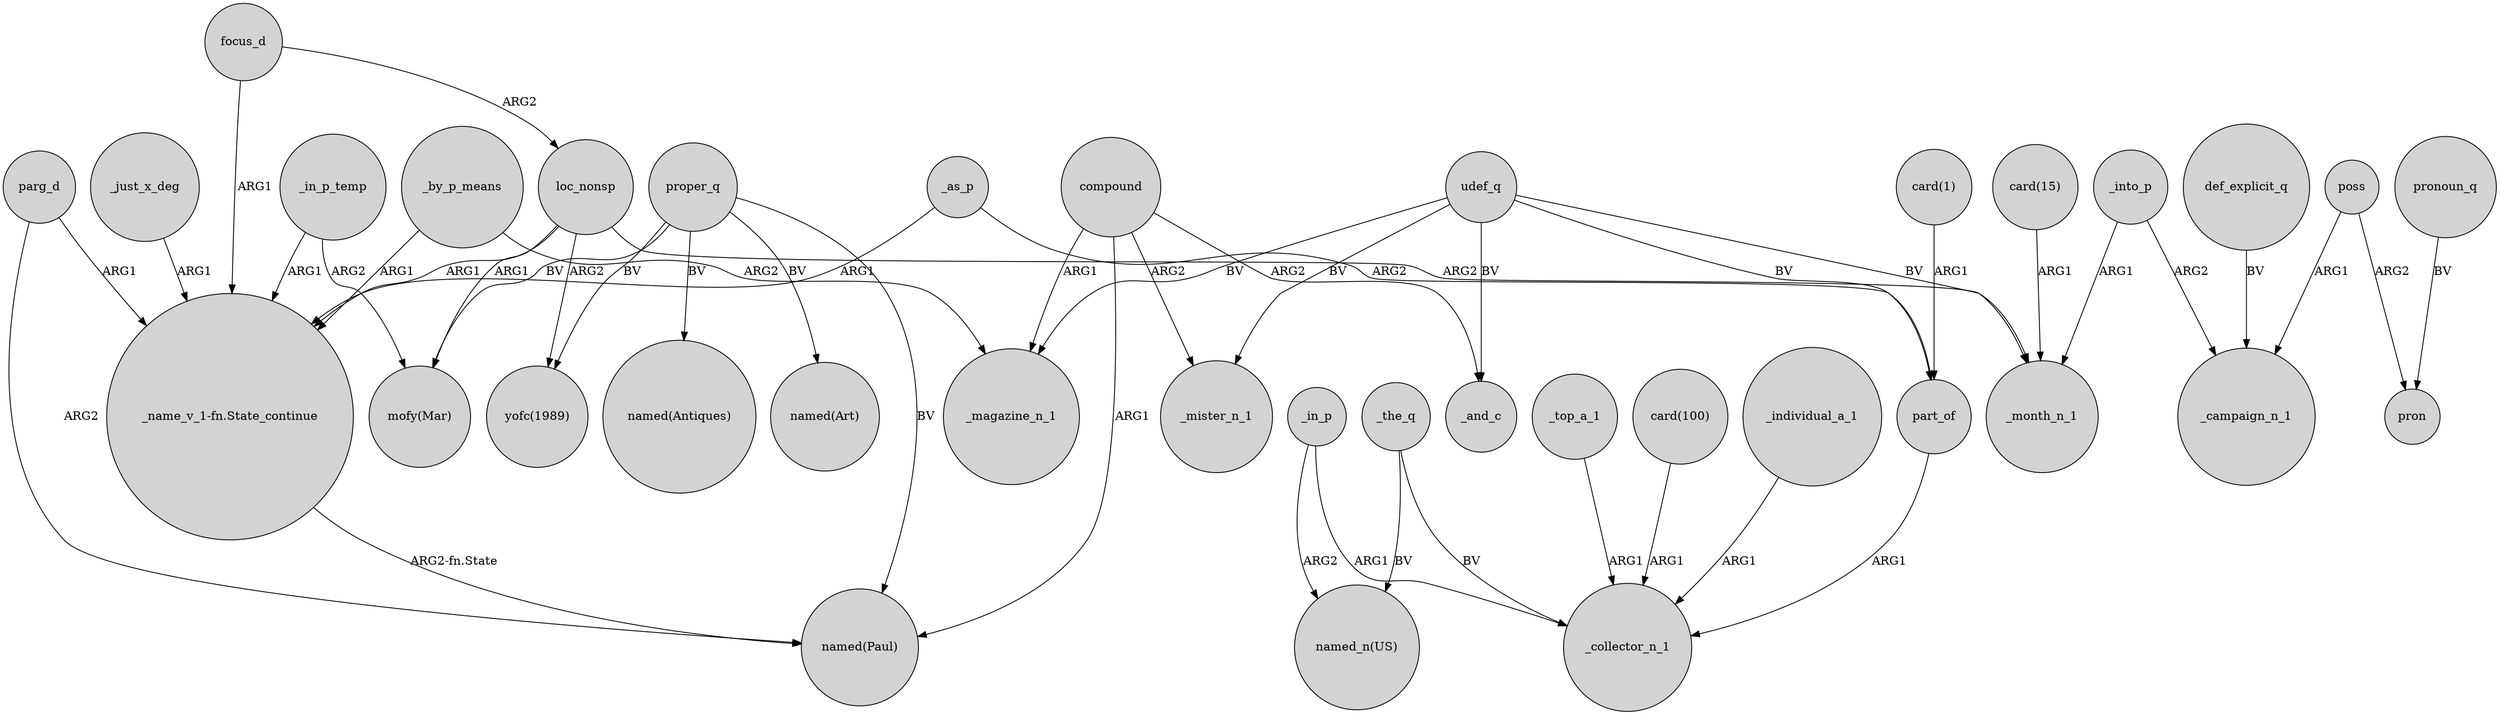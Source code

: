 digraph {
	node [shape=circle style=filled]
	_in_p_temp -> "_name_v_1-fn.State_continue" [label=ARG1]
	udef_q -> _month_n_1 [label=BV]
	proper_q -> "named(Art)" [label=BV]
	def_explicit_q -> _campaign_n_1 [label=BV]
	compound -> _mister_n_1 [label=ARG2]
	_as_p -> part_of [label=ARG2]
	_in_p -> "named_n(US)" [label=ARG2]
	_as_p -> "_name_v_1-fn.State_continue" [label=ARG1]
	_the_q -> "named_n(US)" [label=BV]
	udef_q -> part_of [label=BV]
	_in_p_temp -> "mofy(Mar)" [label=ARG2]
	focus_d -> loc_nonsp [label=ARG2]
	udef_q -> _and_c [label=BV]
	udef_q -> _mister_n_1 [label=BV]
	"card(1)" -> part_of [label=ARG1]
	compound -> _and_c [label=ARG2]
	_into_p -> _campaign_n_1 [label=ARG2]
	loc_nonsp -> _month_n_1 [label=ARG2]
	loc_nonsp -> "mofy(Mar)" [label=ARG1]
	pronoun_q -> pron [label=BV]
	compound -> _magazine_n_1 [label=ARG1]
	poss -> pron [label=ARG2]
	loc_nonsp -> "yofc(1989)" [label=ARG2]
	_by_p_means -> "_name_v_1-fn.State_continue" [label=ARG1]
	parg_d -> "named(Paul)" [label=ARG2]
	_just_x_deg -> "_name_v_1-fn.State_continue" [label=ARG1]
	_top_a_1 -> _collector_n_1 [label=ARG1]
	compound -> "named(Paul)" [label=ARG1]
	_into_p -> _month_n_1 [label=ARG1]
	parg_d -> "_name_v_1-fn.State_continue" [label=ARG1]
	proper_q -> "named(Paul)" [label=BV]
	_the_q -> _collector_n_1 [label=BV]
	loc_nonsp -> "_name_v_1-fn.State_continue" [label=ARG1]
	proper_q -> "yofc(1989)" [label=BV]
	focus_d -> "_name_v_1-fn.State_continue" [label=ARG1]
	proper_q -> "mofy(Mar)" [label=BV]
	_by_p_means -> _magazine_n_1 [label=ARG2]
	"_name_v_1-fn.State_continue" -> "named(Paul)" [label="ARG2-fn.State"]
	part_of -> _collector_n_1 [label=ARG1]
	"card(100)" -> _collector_n_1 [label=ARG1]
	_in_p -> _collector_n_1 [label=ARG1]
	udef_q -> _magazine_n_1 [label=BV]
	"card(15)" -> _month_n_1 [label=ARG1]
	poss -> _campaign_n_1 [label=ARG1]
	proper_q -> "named(Antiques)" [label=BV]
	_individual_a_1 -> _collector_n_1 [label=ARG1]
}
